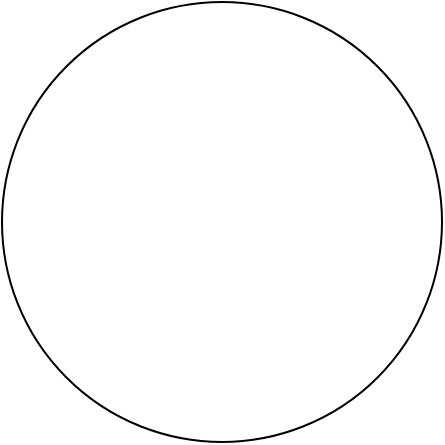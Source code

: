 <mxfile version="27.0.2">
  <diagram name="Page-1" id="1q5K5UX_IdM0slTz_ROP">
    <mxGraphModel dx="519" dy="779" grid="1" gridSize="10" guides="1" tooltips="1" connect="1" arrows="1" fold="1" page="1" pageScale="1" pageWidth="850" pageHeight="1100" math="0" shadow="0">
      <root>
        <mxCell id="0" />
        <mxCell id="1" parent="0" />
        <mxCell id="8J2cgpJZzHrOSU4DMu-0-1" value="" style="ellipse;whiteSpace=wrap;html=1;aspect=fixed;" parent="1" vertex="1">
          <mxGeometry x="160" y="170" width="220" height="220" as="geometry" />
        </mxCell>
      </root>
    </mxGraphModel>
  </diagram>
</mxfile>
